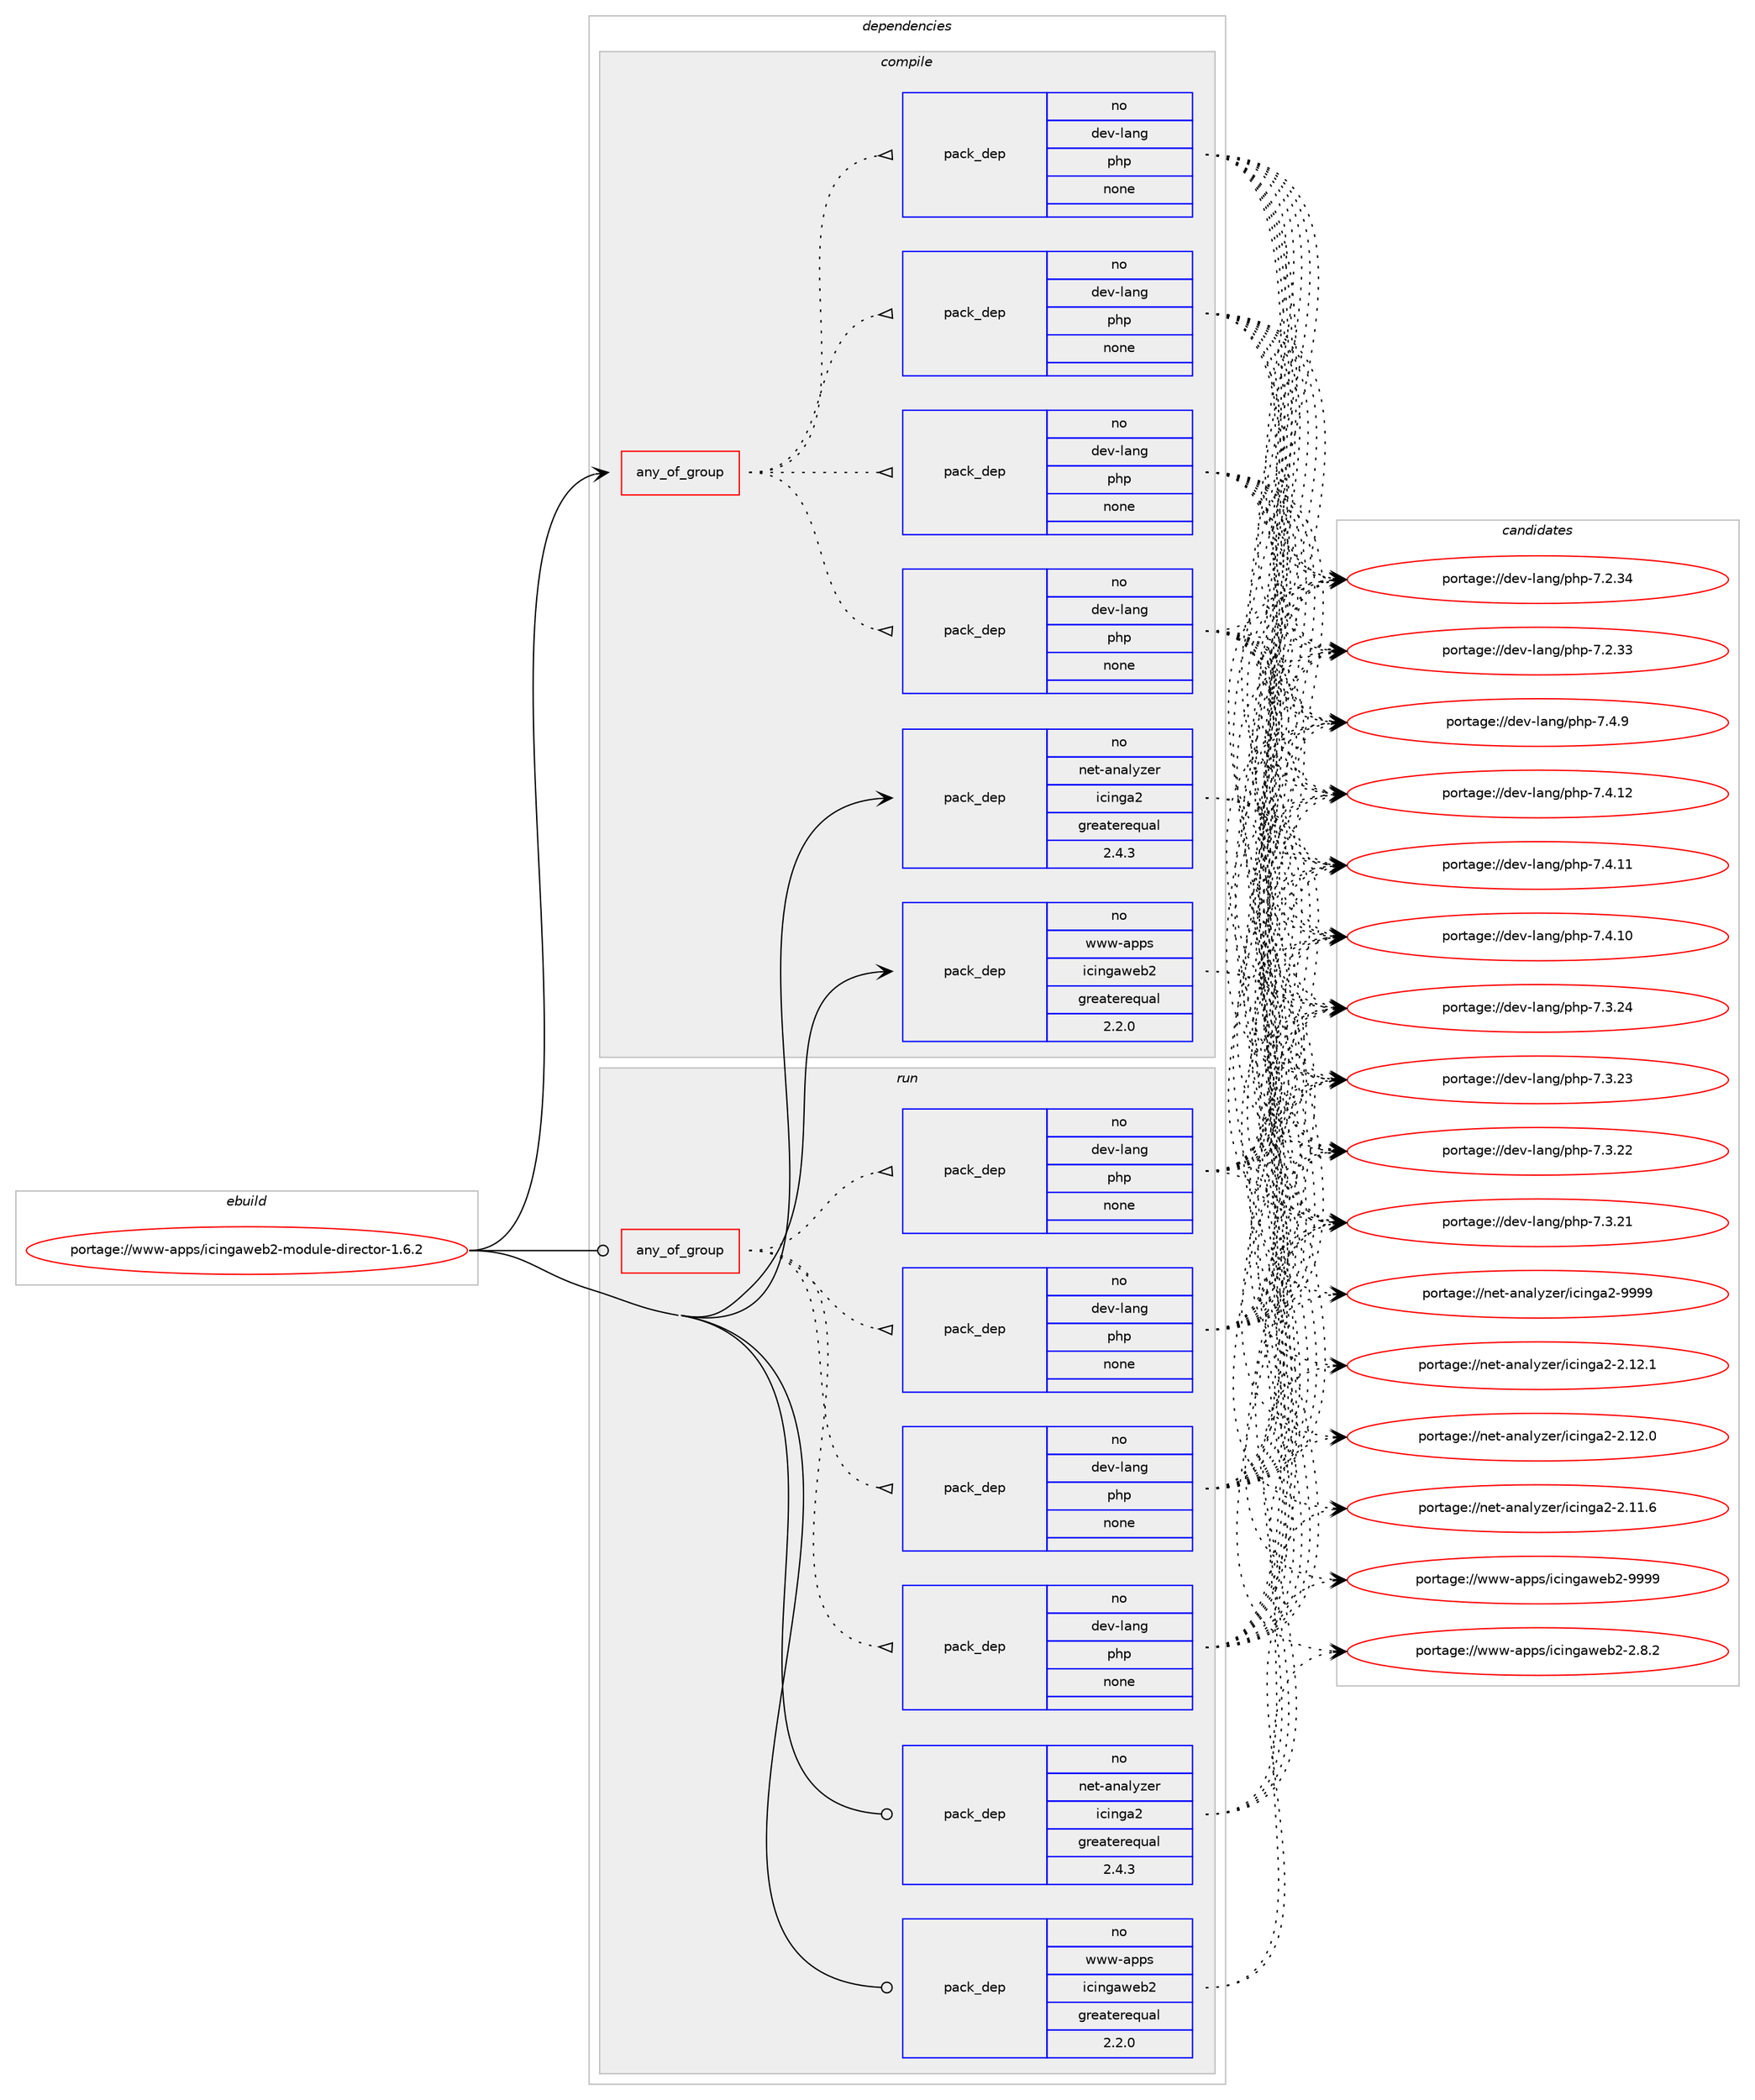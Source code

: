 digraph prolog {

# *************
# Graph options
# *************

newrank=true;
concentrate=true;
compound=true;
graph [rankdir=LR,fontname=Helvetica,fontsize=10,ranksep=1.5];#, ranksep=2.5, nodesep=0.2];
edge  [arrowhead=vee];
node  [fontname=Helvetica,fontsize=10];

# **********
# The ebuild
# **********

subgraph cluster_leftcol {
color=gray;
rank=same;
label=<<i>ebuild</i>>;
id [label="portage://www-apps/icingaweb2-module-director-1.6.2", color=red, width=4, href="../www-apps/icingaweb2-module-director-1.6.2.svg"];
}

# ****************
# The dependencies
# ****************

subgraph cluster_midcol {
color=gray;
label=<<i>dependencies</i>>;
subgraph cluster_compile {
fillcolor="#eeeeee";
style=filled;
label=<<i>compile</i>>;
subgraph any8 {
dependency1223 [label=<<TABLE BORDER="0" CELLBORDER="1" CELLSPACING="0" CELLPADDING="4"><TR><TD CELLPADDING="10">any_of_group</TD></TR></TABLE>>, shape=none, color=red];subgraph pack1131 {
dependency1224 [label=<<TABLE BORDER="0" CELLBORDER="1" CELLSPACING="0" CELLPADDING="4" WIDTH="220"><TR><TD ROWSPAN="6" CELLPADDING="30">pack_dep</TD></TR><TR><TD WIDTH="110">no</TD></TR><TR><TD>dev-lang</TD></TR><TR><TD>php</TD></TR><TR><TD>none</TD></TR><TR><TD></TD></TR></TABLE>>, shape=none, color=blue];
}
dependency1223:e -> dependency1224:w [weight=20,style="dotted",arrowhead="oinv"];
subgraph pack1132 {
dependency1225 [label=<<TABLE BORDER="0" CELLBORDER="1" CELLSPACING="0" CELLPADDING="4" WIDTH="220"><TR><TD ROWSPAN="6" CELLPADDING="30">pack_dep</TD></TR><TR><TD WIDTH="110">no</TD></TR><TR><TD>dev-lang</TD></TR><TR><TD>php</TD></TR><TR><TD>none</TD></TR><TR><TD></TD></TR></TABLE>>, shape=none, color=blue];
}
dependency1223:e -> dependency1225:w [weight=20,style="dotted",arrowhead="oinv"];
subgraph pack1133 {
dependency1226 [label=<<TABLE BORDER="0" CELLBORDER="1" CELLSPACING="0" CELLPADDING="4" WIDTH="220"><TR><TD ROWSPAN="6" CELLPADDING="30">pack_dep</TD></TR><TR><TD WIDTH="110">no</TD></TR><TR><TD>dev-lang</TD></TR><TR><TD>php</TD></TR><TR><TD>none</TD></TR><TR><TD></TD></TR></TABLE>>, shape=none, color=blue];
}
dependency1223:e -> dependency1226:w [weight=20,style="dotted",arrowhead="oinv"];
subgraph pack1134 {
dependency1227 [label=<<TABLE BORDER="0" CELLBORDER="1" CELLSPACING="0" CELLPADDING="4" WIDTH="220"><TR><TD ROWSPAN="6" CELLPADDING="30">pack_dep</TD></TR><TR><TD WIDTH="110">no</TD></TR><TR><TD>dev-lang</TD></TR><TR><TD>php</TD></TR><TR><TD>none</TD></TR><TR><TD></TD></TR></TABLE>>, shape=none, color=blue];
}
dependency1223:e -> dependency1227:w [weight=20,style="dotted",arrowhead="oinv"];
}
id:e -> dependency1223:w [weight=20,style="solid",arrowhead="vee"];
subgraph pack1135 {
dependency1228 [label=<<TABLE BORDER="0" CELLBORDER="1" CELLSPACING="0" CELLPADDING="4" WIDTH="220"><TR><TD ROWSPAN="6" CELLPADDING="30">pack_dep</TD></TR><TR><TD WIDTH="110">no</TD></TR><TR><TD>net-analyzer</TD></TR><TR><TD>icinga2</TD></TR><TR><TD>greaterequal</TD></TR><TR><TD>2.4.3</TD></TR></TABLE>>, shape=none, color=blue];
}
id:e -> dependency1228:w [weight=20,style="solid",arrowhead="vee"];
subgraph pack1136 {
dependency1229 [label=<<TABLE BORDER="0" CELLBORDER="1" CELLSPACING="0" CELLPADDING="4" WIDTH="220"><TR><TD ROWSPAN="6" CELLPADDING="30">pack_dep</TD></TR><TR><TD WIDTH="110">no</TD></TR><TR><TD>www-apps</TD></TR><TR><TD>icingaweb2</TD></TR><TR><TD>greaterequal</TD></TR><TR><TD>2.2.0</TD></TR></TABLE>>, shape=none, color=blue];
}
id:e -> dependency1229:w [weight=20,style="solid",arrowhead="vee"];
}
subgraph cluster_compileandrun {
fillcolor="#eeeeee";
style=filled;
label=<<i>compile and run</i>>;
}
subgraph cluster_run {
fillcolor="#eeeeee";
style=filled;
label=<<i>run</i>>;
subgraph any9 {
dependency1230 [label=<<TABLE BORDER="0" CELLBORDER="1" CELLSPACING="0" CELLPADDING="4"><TR><TD CELLPADDING="10">any_of_group</TD></TR></TABLE>>, shape=none, color=red];subgraph pack1137 {
dependency1231 [label=<<TABLE BORDER="0" CELLBORDER="1" CELLSPACING="0" CELLPADDING="4" WIDTH="220"><TR><TD ROWSPAN="6" CELLPADDING="30">pack_dep</TD></TR><TR><TD WIDTH="110">no</TD></TR><TR><TD>dev-lang</TD></TR><TR><TD>php</TD></TR><TR><TD>none</TD></TR><TR><TD></TD></TR></TABLE>>, shape=none, color=blue];
}
dependency1230:e -> dependency1231:w [weight=20,style="dotted",arrowhead="oinv"];
subgraph pack1138 {
dependency1232 [label=<<TABLE BORDER="0" CELLBORDER="1" CELLSPACING="0" CELLPADDING="4" WIDTH="220"><TR><TD ROWSPAN="6" CELLPADDING="30">pack_dep</TD></TR><TR><TD WIDTH="110">no</TD></TR><TR><TD>dev-lang</TD></TR><TR><TD>php</TD></TR><TR><TD>none</TD></TR><TR><TD></TD></TR></TABLE>>, shape=none, color=blue];
}
dependency1230:e -> dependency1232:w [weight=20,style="dotted",arrowhead="oinv"];
subgraph pack1139 {
dependency1233 [label=<<TABLE BORDER="0" CELLBORDER="1" CELLSPACING="0" CELLPADDING="4" WIDTH="220"><TR><TD ROWSPAN="6" CELLPADDING="30">pack_dep</TD></TR><TR><TD WIDTH="110">no</TD></TR><TR><TD>dev-lang</TD></TR><TR><TD>php</TD></TR><TR><TD>none</TD></TR><TR><TD></TD></TR></TABLE>>, shape=none, color=blue];
}
dependency1230:e -> dependency1233:w [weight=20,style="dotted",arrowhead="oinv"];
subgraph pack1140 {
dependency1234 [label=<<TABLE BORDER="0" CELLBORDER="1" CELLSPACING="0" CELLPADDING="4" WIDTH="220"><TR><TD ROWSPAN="6" CELLPADDING="30">pack_dep</TD></TR><TR><TD WIDTH="110">no</TD></TR><TR><TD>dev-lang</TD></TR><TR><TD>php</TD></TR><TR><TD>none</TD></TR><TR><TD></TD></TR></TABLE>>, shape=none, color=blue];
}
dependency1230:e -> dependency1234:w [weight=20,style="dotted",arrowhead="oinv"];
}
id:e -> dependency1230:w [weight=20,style="solid",arrowhead="odot"];
subgraph pack1141 {
dependency1235 [label=<<TABLE BORDER="0" CELLBORDER="1" CELLSPACING="0" CELLPADDING="4" WIDTH="220"><TR><TD ROWSPAN="6" CELLPADDING="30">pack_dep</TD></TR><TR><TD WIDTH="110">no</TD></TR><TR><TD>net-analyzer</TD></TR><TR><TD>icinga2</TD></TR><TR><TD>greaterequal</TD></TR><TR><TD>2.4.3</TD></TR></TABLE>>, shape=none, color=blue];
}
id:e -> dependency1235:w [weight=20,style="solid",arrowhead="odot"];
subgraph pack1142 {
dependency1236 [label=<<TABLE BORDER="0" CELLBORDER="1" CELLSPACING="0" CELLPADDING="4" WIDTH="220"><TR><TD ROWSPAN="6" CELLPADDING="30">pack_dep</TD></TR><TR><TD WIDTH="110">no</TD></TR><TR><TD>www-apps</TD></TR><TR><TD>icingaweb2</TD></TR><TR><TD>greaterequal</TD></TR><TR><TD>2.2.0</TD></TR></TABLE>>, shape=none, color=blue];
}
id:e -> dependency1236:w [weight=20,style="solid",arrowhead="odot"];
}
}

# **************
# The candidates
# **************

subgraph cluster_choices {
rank=same;
color=gray;
label=<<i>candidates</i>>;

subgraph choice1131 {
color=black;
nodesep=1;
choice100101118451089711010347112104112455546524657 [label="portage://dev-lang/php-7.4.9", color=red, width=4,href="../dev-lang/php-7.4.9.svg"];
choice10010111845108971101034711210411245554652464950 [label="portage://dev-lang/php-7.4.12", color=red, width=4,href="../dev-lang/php-7.4.12.svg"];
choice10010111845108971101034711210411245554652464949 [label="portage://dev-lang/php-7.4.11", color=red, width=4,href="../dev-lang/php-7.4.11.svg"];
choice10010111845108971101034711210411245554652464948 [label="portage://dev-lang/php-7.4.10", color=red, width=4,href="../dev-lang/php-7.4.10.svg"];
choice10010111845108971101034711210411245554651465052 [label="portage://dev-lang/php-7.3.24", color=red, width=4,href="../dev-lang/php-7.3.24.svg"];
choice10010111845108971101034711210411245554651465051 [label="portage://dev-lang/php-7.3.23", color=red, width=4,href="../dev-lang/php-7.3.23.svg"];
choice10010111845108971101034711210411245554651465050 [label="portage://dev-lang/php-7.3.22", color=red, width=4,href="../dev-lang/php-7.3.22.svg"];
choice10010111845108971101034711210411245554651465049 [label="portage://dev-lang/php-7.3.21", color=red, width=4,href="../dev-lang/php-7.3.21.svg"];
choice10010111845108971101034711210411245554650465152 [label="portage://dev-lang/php-7.2.34", color=red, width=4,href="../dev-lang/php-7.2.34.svg"];
choice10010111845108971101034711210411245554650465151 [label="portage://dev-lang/php-7.2.33", color=red, width=4,href="../dev-lang/php-7.2.33.svg"];
dependency1224:e -> choice100101118451089711010347112104112455546524657:w [style=dotted,weight="100"];
dependency1224:e -> choice10010111845108971101034711210411245554652464950:w [style=dotted,weight="100"];
dependency1224:e -> choice10010111845108971101034711210411245554652464949:w [style=dotted,weight="100"];
dependency1224:e -> choice10010111845108971101034711210411245554652464948:w [style=dotted,weight="100"];
dependency1224:e -> choice10010111845108971101034711210411245554651465052:w [style=dotted,weight="100"];
dependency1224:e -> choice10010111845108971101034711210411245554651465051:w [style=dotted,weight="100"];
dependency1224:e -> choice10010111845108971101034711210411245554651465050:w [style=dotted,weight="100"];
dependency1224:e -> choice10010111845108971101034711210411245554651465049:w [style=dotted,weight="100"];
dependency1224:e -> choice10010111845108971101034711210411245554650465152:w [style=dotted,weight="100"];
dependency1224:e -> choice10010111845108971101034711210411245554650465151:w [style=dotted,weight="100"];
}
subgraph choice1132 {
color=black;
nodesep=1;
choice100101118451089711010347112104112455546524657 [label="portage://dev-lang/php-7.4.9", color=red, width=4,href="../dev-lang/php-7.4.9.svg"];
choice10010111845108971101034711210411245554652464950 [label="portage://dev-lang/php-7.4.12", color=red, width=4,href="../dev-lang/php-7.4.12.svg"];
choice10010111845108971101034711210411245554652464949 [label="portage://dev-lang/php-7.4.11", color=red, width=4,href="../dev-lang/php-7.4.11.svg"];
choice10010111845108971101034711210411245554652464948 [label="portage://dev-lang/php-7.4.10", color=red, width=4,href="../dev-lang/php-7.4.10.svg"];
choice10010111845108971101034711210411245554651465052 [label="portage://dev-lang/php-7.3.24", color=red, width=4,href="../dev-lang/php-7.3.24.svg"];
choice10010111845108971101034711210411245554651465051 [label="portage://dev-lang/php-7.3.23", color=red, width=4,href="../dev-lang/php-7.3.23.svg"];
choice10010111845108971101034711210411245554651465050 [label="portage://dev-lang/php-7.3.22", color=red, width=4,href="../dev-lang/php-7.3.22.svg"];
choice10010111845108971101034711210411245554651465049 [label="portage://dev-lang/php-7.3.21", color=red, width=4,href="../dev-lang/php-7.3.21.svg"];
choice10010111845108971101034711210411245554650465152 [label="portage://dev-lang/php-7.2.34", color=red, width=4,href="../dev-lang/php-7.2.34.svg"];
choice10010111845108971101034711210411245554650465151 [label="portage://dev-lang/php-7.2.33", color=red, width=4,href="../dev-lang/php-7.2.33.svg"];
dependency1225:e -> choice100101118451089711010347112104112455546524657:w [style=dotted,weight="100"];
dependency1225:e -> choice10010111845108971101034711210411245554652464950:w [style=dotted,weight="100"];
dependency1225:e -> choice10010111845108971101034711210411245554652464949:w [style=dotted,weight="100"];
dependency1225:e -> choice10010111845108971101034711210411245554652464948:w [style=dotted,weight="100"];
dependency1225:e -> choice10010111845108971101034711210411245554651465052:w [style=dotted,weight="100"];
dependency1225:e -> choice10010111845108971101034711210411245554651465051:w [style=dotted,weight="100"];
dependency1225:e -> choice10010111845108971101034711210411245554651465050:w [style=dotted,weight="100"];
dependency1225:e -> choice10010111845108971101034711210411245554651465049:w [style=dotted,weight="100"];
dependency1225:e -> choice10010111845108971101034711210411245554650465152:w [style=dotted,weight="100"];
dependency1225:e -> choice10010111845108971101034711210411245554650465151:w [style=dotted,weight="100"];
}
subgraph choice1133 {
color=black;
nodesep=1;
choice100101118451089711010347112104112455546524657 [label="portage://dev-lang/php-7.4.9", color=red, width=4,href="../dev-lang/php-7.4.9.svg"];
choice10010111845108971101034711210411245554652464950 [label="portage://dev-lang/php-7.4.12", color=red, width=4,href="../dev-lang/php-7.4.12.svg"];
choice10010111845108971101034711210411245554652464949 [label="portage://dev-lang/php-7.4.11", color=red, width=4,href="../dev-lang/php-7.4.11.svg"];
choice10010111845108971101034711210411245554652464948 [label="portage://dev-lang/php-7.4.10", color=red, width=4,href="../dev-lang/php-7.4.10.svg"];
choice10010111845108971101034711210411245554651465052 [label="portage://dev-lang/php-7.3.24", color=red, width=4,href="../dev-lang/php-7.3.24.svg"];
choice10010111845108971101034711210411245554651465051 [label="portage://dev-lang/php-7.3.23", color=red, width=4,href="../dev-lang/php-7.3.23.svg"];
choice10010111845108971101034711210411245554651465050 [label="portage://dev-lang/php-7.3.22", color=red, width=4,href="../dev-lang/php-7.3.22.svg"];
choice10010111845108971101034711210411245554651465049 [label="portage://dev-lang/php-7.3.21", color=red, width=4,href="../dev-lang/php-7.3.21.svg"];
choice10010111845108971101034711210411245554650465152 [label="portage://dev-lang/php-7.2.34", color=red, width=4,href="../dev-lang/php-7.2.34.svg"];
choice10010111845108971101034711210411245554650465151 [label="portage://dev-lang/php-7.2.33", color=red, width=4,href="../dev-lang/php-7.2.33.svg"];
dependency1226:e -> choice100101118451089711010347112104112455546524657:w [style=dotted,weight="100"];
dependency1226:e -> choice10010111845108971101034711210411245554652464950:w [style=dotted,weight="100"];
dependency1226:e -> choice10010111845108971101034711210411245554652464949:w [style=dotted,weight="100"];
dependency1226:e -> choice10010111845108971101034711210411245554652464948:w [style=dotted,weight="100"];
dependency1226:e -> choice10010111845108971101034711210411245554651465052:w [style=dotted,weight="100"];
dependency1226:e -> choice10010111845108971101034711210411245554651465051:w [style=dotted,weight="100"];
dependency1226:e -> choice10010111845108971101034711210411245554651465050:w [style=dotted,weight="100"];
dependency1226:e -> choice10010111845108971101034711210411245554651465049:w [style=dotted,weight="100"];
dependency1226:e -> choice10010111845108971101034711210411245554650465152:w [style=dotted,weight="100"];
dependency1226:e -> choice10010111845108971101034711210411245554650465151:w [style=dotted,weight="100"];
}
subgraph choice1134 {
color=black;
nodesep=1;
choice100101118451089711010347112104112455546524657 [label="portage://dev-lang/php-7.4.9", color=red, width=4,href="../dev-lang/php-7.4.9.svg"];
choice10010111845108971101034711210411245554652464950 [label="portage://dev-lang/php-7.4.12", color=red, width=4,href="../dev-lang/php-7.4.12.svg"];
choice10010111845108971101034711210411245554652464949 [label="portage://dev-lang/php-7.4.11", color=red, width=4,href="../dev-lang/php-7.4.11.svg"];
choice10010111845108971101034711210411245554652464948 [label="portage://dev-lang/php-7.4.10", color=red, width=4,href="../dev-lang/php-7.4.10.svg"];
choice10010111845108971101034711210411245554651465052 [label="portage://dev-lang/php-7.3.24", color=red, width=4,href="../dev-lang/php-7.3.24.svg"];
choice10010111845108971101034711210411245554651465051 [label="portage://dev-lang/php-7.3.23", color=red, width=4,href="../dev-lang/php-7.3.23.svg"];
choice10010111845108971101034711210411245554651465050 [label="portage://dev-lang/php-7.3.22", color=red, width=4,href="../dev-lang/php-7.3.22.svg"];
choice10010111845108971101034711210411245554651465049 [label="portage://dev-lang/php-7.3.21", color=red, width=4,href="../dev-lang/php-7.3.21.svg"];
choice10010111845108971101034711210411245554650465152 [label="portage://dev-lang/php-7.2.34", color=red, width=4,href="../dev-lang/php-7.2.34.svg"];
choice10010111845108971101034711210411245554650465151 [label="portage://dev-lang/php-7.2.33", color=red, width=4,href="../dev-lang/php-7.2.33.svg"];
dependency1227:e -> choice100101118451089711010347112104112455546524657:w [style=dotted,weight="100"];
dependency1227:e -> choice10010111845108971101034711210411245554652464950:w [style=dotted,weight="100"];
dependency1227:e -> choice10010111845108971101034711210411245554652464949:w [style=dotted,weight="100"];
dependency1227:e -> choice10010111845108971101034711210411245554652464948:w [style=dotted,weight="100"];
dependency1227:e -> choice10010111845108971101034711210411245554651465052:w [style=dotted,weight="100"];
dependency1227:e -> choice10010111845108971101034711210411245554651465051:w [style=dotted,weight="100"];
dependency1227:e -> choice10010111845108971101034711210411245554651465050:w [style=dotted,weight="100"];
dependency1227:e -> choice10010111845108971101034711210411245554651465049:w [style=dotted,weight="100"];
dependency1227:e -> choice10010111845108971101034711210411245554650465152:w [style=dotted,weight="100"];
dependency1227:e -> choice10010111845108971101034711210411245554650465151:w [style=dotted,weight="100"];
}
subgraph choice1135 {
color=black;
nodesep=1;
choice110101116459711097108121122101114471059910511010397504557575757 [label="portage://net-analyzer/icinga2-9999", color=red, width=4,href="../net-analyzer/icinga2-9999.svg"];
choice1101011164597110971081211221011144710599105110103975045504649504649 [label="portage://net-analyzer/icinga2-2.12.1", color=red, width=4,href="../net-analyzer/icinga2-2.12.1.svg"];
choice1101011164597110971081211221011144710599105110103975045504649504648 [label="portage://net-analyzer/icinga2-2.12.0", color=red, width=4,href="../net-analyzer/icinga2-2.12.0.svg"];
choice1101011164597110971081211221011144710599105110103975045504649494654 [label="portage://net-analyzer/icinga2-2.11.6", color=red, width=4,href="../net-analyzer/icinga2-2.11.6.svg"];
dependency1228:e -> choice110101116459711097108121122101114471059910511010397504557575757:w [style=dotted,weight="100"];
dependency1228:e -> choice1101011164597110971081211221011144710599105110103975045504649504649:w [style=dotted,weight="100"];
dependency1228:e -> choice1101011164597110971081211221011144710599105110103975045504649504648:w [style=dotted,weight="100"];
dependency1228:e -> choice1101011164597110971081211221011144710599105110103975045504649494654:w [style=dotted,weight="100"];
}
subgraph choice1136 {
color=black;
nodesep=1;
choice119119119459711211211547105991051101039711910198504557575757 [label="portage://www-apps/icingaweb2-9999", color=red, width=4,href="../www-apps/icingaweb2-9999.svg"];
choice11911911945971121121154710599105110103971191019850455046564650 [label="portage://www-apps/icingaweb2-2.8.2", color=red, width=4,href="../www-apps/icingaweb2-2.8.2.svg"];
dependency1229:e -> choice119119119459711211211547105991051101039711910198504557575757:w [style=dotted,weight="100"];
dependency1229:e -> choice11911911945971121121154710599105110103971191019850455046564650:w [style=dotted,weight="100"];
}
subgraph choice1137 {
color=black;
nodesep=1;
choice100101118451089711010347112104112455546524657 [label="portage://dev-lang/php-7.4.9", color=red, width=4,href="../dev-lang/php-7.4.9.svg"];
choice10010111845108971101034711210411245554652464950 [label="portage://dev-lang/php-7.4.12", color=red, width=4,href="../dev-lang/php-7.4.12.svg"];
choice10010111845108971101034711210411245554652464949 [label="portage://dev-lang/php-7.4.11", color=red, width=4,href="../dev-lang/php-7.4.11.svg"];
choice10010111845108971101034711210411245554652464948 [label="portage://dev-lang/php-7.4.10", color=red, width=4,href="../dev-lang/php-7.4.10.svg"];
choice10010111845108971101034711210411245554651465052 [label="portage://dev-lang/php-7.3.24", color=red, width=4,href="../dev-lang/php-7.3.24.svg"];
choice10010111845108971101034711210411245554651465051 [label="portage://dev-lang/php-7.3.23", color=red, width=4,href="../dev-lang/php-7.3.23.svg"];
choice10010111845108971101034711210411245554651465050 [label="portage://dev-lang/php-7.3.22", color=red, width=4,href="../dev-lang/php-7.3.22.svg"];
choice10010111845108971101034711210411245554651465049 [label="portage://dev-lang/php-7.3.21", color=red, width=4,href="../dev-lang/php-7.3.21.svg"];
choice10010111845108971101034711210411245554650465152 [label="portage://dev-lang/php-7.2.34", color=red, width=4,href="../dev-lang/php-7.2.34.svg"];
choice10010111845108971101034711210411245554650465151 [label="portage://dev-lang/php-7.2.33", color=red, width=4,href="../dev-lang/php-7.2.33.svg"];
dependency1231:e -> choice100101118451089711010347112104112455546524657:w [style=dotted,weight="100"];
dependency1231:e -> choice10010111845108971101034711210411245554652464950:w [style=dotted,weight="100"];
dependency1231:e -> choice10010111845108971101034711210411245554652464949:w [style=dotted,weight="100"];
dependency1231:e -> choice10010111845108971101034711210411245554652464948:w [style=dotted,weight="100"];
dependency1231:e -> choice10010111845108971101034711210411245554651465052:w [style=dotted,weight="100"];
dependency1231:e -> choice10010111845108971101034711210411245554651465051:w [style=dotted,weight="100"];
dependency1231:e -> choice10010111845108971101034711210411245554651465050:w [style=dotted,weight="100"];
dependency1231:e -> choice10010111845108971101034711210411245554651465049:w [style=dotted,weight="100"];
dependency1231:e -> choice10010111845108971101034711210411245554650465152:w [style=dotted,weight="100"];
dependency1231:e -> choice10010111845108971101034711210411245554650465151:w [style=dotted,weight="100"];
}
subgraph choice1138 {
color=black;
nodesep=1;
choice100101118451089711010347112104112455546524657 [label="portage://dev-lang/php-7.4.9", color=red, width=4,href="../dev-lang/php-7.4.9.svg"];
choice10010111845108971101034711210411245554652464950 [label="portage://dev-lang/php-7.4.12", color=red, width=4,href="../dev-lang/php-7.4.12.svg"];
choice10010111845108971101034711210411245554652464949 [label="portage://dev-lang/php-7.4.11", color=red, width=4,href="../dev-lang/php-7.4.11.svg"];
choice10010111845108971101034711210411245554652464948 [label="portage://dev-lang/php-7.4.10", color=red, width=4,href="../dev-lang/php-7.4.10.svg"];
choice10010111845108971101034711210411245554651465052 [label="portage://dev-lang/php-7.3.24", color=red, width=4,href="../dev-lang/php-7.3.24.svg"];
choice10010111845108971101034711210411245554651465051 [label="portage://dev-lang/php-7.3.23", color=red, width=4,href="../dev-lang/php-7.3.23.svg"];
choice10010111845108971101034711210411245554651465050 [label="portage://dev-lang/php-7.3.22", color=red, width=4,href="../dev-lang/php-7.3.22.svg"];
choice10010111845108971101034711210411245554651465049 [label="portage://dev-lang/php-7.3.21", color=red, width=4,href="../dev-lang/php-7.3.21.svg"];
choice10010111845108971101034711210411245554650465152 [label="portage://dev-lang/php-7.2.34", color=red, width=4,href="../dev-lang/php-7.2.34.svg"];
choice10010111845108971101034711210411245554650465151 [label="portage://dev-lang/php-7.2.33", color=red, width=4,href="../dev-lang/php-7.2.33.svg"];
dependency1232:e -> choice100101118451089711010347112104112455546524657:w [style=dotted,weight="100"];
dependency1232:e -> choice10010111845108971101034711210411245554652464950:w [style=dotted,weight="100"];
dependency1232:e -> choice10010111845108971101034711210411245554652464949:w [style=dotted,weight="100"];
dependency1232:e -> choice10010111845108971101034711210411245554652464948:w [style=dotted,weight="100"];
dependency1232:e -> choice10010111845108971101034711210411245554651465052:w [style=dotted,weight="100"];
dependency1232:e -> choice10010111845108971101034711210411245554651465051:w [style=dotted,weight="100"];
dependency1232:e -> choice10010111845108971101034711210411245554651465050:w [style=dotted,weight="100"];
dependency1232:e -> choice10010111845108971101034711210411245554651465049:w [style=dotted,weight="100"];
dependency1232:e -> choice10010111845108971101034711210411245554650465152:w [style=dotted,weight="100"];
dependency1232:e -> choice10010111845108971101034711210411245554650465151:w [style=dotted,weight="100"];
}
subgraph choice1139 {
color=black;
nodesep=1;
choice100101118451089711010347112104112455546524657 [label="portage://dev-lang/php-7.4.9", color=red, width=4,href="../dev-lang/php-7.4.9.svg"];
choice10010111845108971101034711210411245554652464950 [label="portage://dev-lang/php-7.4.12", color=red, width=4,href="../dev-lang/php-7.4.12.svg"];
choice10010111845108971101034711210411245554652464949 [label="portage://dev-lang/php-7.4.11", color=red, width=4,href="../dev-lang/php-7.4.11.svg"];
choice10010111845108971101034711210411245554652464948 [label="portage://dev-lang/php-7.4.10", color=red, width=4,href="../dev-lang/php-7.4.10.svg"];
choice10010111845108971101034711210411245554651465052 [label="portage://dev-lang/php-7.3.24", color=red, width=4,href="../dev-lang/php-7.3.24.svg"];
choice10010111845108971101034711210411245554651465051 [label="portage://dev-lang/php-7.3.23", color=red, width=4,href="../dev-lang/php-7.3.23.svg"];
choice10010111845108971101034711210411245554651465050 [label="portage://dev-lang/php-7.3.22", color=red, width=4,href="../dev-lang/php-7.3.22.svg"];
choice10010111845108971101034711210411245554651465049 [label="portage://dev-lang/php-7.3.21", color=red, width=4,href="../dev-lang/php-7.3.21.svg"];
choice10010111845108971101034711210411245554650465152 [label="portage://dev-lang/php-7.2.34", color=red, width=4,href="../dev-lang/php-7.2.34.svg"];
choice10010111845108971101034711210411245554650465151 [label="portage://dev-lang/php-7.2.33", color=red, width=4,href="../dev-lang/php-7.2.33.svg"];
dependency1233:e -> choice100101118451089711010347112104112455546524657:w [style=dotted,weight="100"];
dependency1233:e -> choice10010111845108971101034711210411245554652464950:w [style=dotted,weight="100"];
dependency1233:e -> choice10010111845108971101034711210411245554652464949:w [style=dotted,weight="100"];
dependency1233:e -> choice10010111845108971101034711210411245554652464948:w [style=dotted,weight="100"];
dependency1233:e -> choice10010111845108971101034711210411245554651465052:w [style=dotted,weight="100"];
dependency1233:e -> choice10010111845108971101034711210411245554651465051:w [style=dotted,weight="100"];
dependency1233:e -> choice10010111845108971101034711210411245554651465050:w [style=dotted,weight="100"];
dependency1233:e -> choice10010111845108971101034711210411245554651465049:w [style=dotted,weight="100"];
dependency1233:e -> choice10010111845108971101034711210411245554650465152:w [style=dotted,weight="100"];
dependency1233:e -> choice10010111845108971101034711210411245554650465151:w [style=dotted,weight="100"];
}
subgraph choice1140 {
color=black;
nodesep=1;
choice100101118451089711010347112104112455546524657 [label="portage://dev-lang/php-7.4.9", color=red, width=4,href="../dev-lang/php-7.4.9.svg"];
choice10010111845108971101034711210411245554652464950 [label="portage://dev-lang/php-7.4.12", color=red, width=4,href="../dev-lang/php-7.4.12.svg"];
choice10010111845108971101034711210411245554652464949 [label="portage://dev-lang/php-7.4.11", color=red, width=4,href="../dev-lang/php-7.4.11.svg"];
choice10010111845108971101034711210411245554652464948 [label="portage://dev-lang/php-7.4.10", color=red, width=4,href="../dev-lang/php-7.4.10.svg"];
choice10010111845108971101034711210411245554651465052 [label="portage://dev-lang/php-7.3.24", color=red, width=4,href="../dev-lang/php-7.3.24.svg"];
choice10010111845108971101034711210411245554651465051 [label="portage://dev-lang/php-7.3.23", color=red, width=4,href="../dev-lang/php-7.3.23.svg"];
choice10010111845108971101034711210411245554651465050 [label="portage://dev-lang/php-7.3.22", color=red, width=4,href="../dev-lang/php-7.3.22.svg"];
choice10010111845108971101034711210411245554651465049 [label="portage://dev-lang/php-7.3.21", color=red, width=4,href="../dev-lang/php-7.3.21.svg"];
choice10010111845108971101034711210411245554650465152 [label="portage://dev-lang/php-7.2.34", color=red, width=4,href="../dev-lang/php-7.2.34.svg"];
choice10010111845108971101034711210411245554650465151 [label="portage://dev-lang/php-7.2.33", color=red, width=4,href="../dev-lang/php-7.2.33.svg"];
dependency1234:e -> choice100101118451089711010347112104112455546524657:w [style=dotted,weight="100"];
dependency1234:e -> choice10010111845108971101034711210411245554652464950:w [style=dotted,weight="100"];
dependency1234:e -> choice10010111845108971101034711210411245554652464949:w [style=dotted,weight="100"];
dependency1234:e -> choice10010111845108971101034711210411245554652464948:w [style=dotted,weight="100"];
dependency1234:e -> choice10010111845108971101034711210411245554651465052:w [style=dotted,weight="100"];
dependency1234:e -> choice10010111845108971101034711210411245554651465051:w [style=dotted,weight="100"];
dependency1234:e -> choice10010111845108971101034711210411245554651465050:w [style=dotted,weight="100"];
dependency1234:e -> choice10010111845108971101034711210411245554651465049:w [style=dotted,weight="100"];
dependency1234:e -> choice10010111845108971101034711210411245554650465152:w [style=dotted,weight="100"];
dependency1234:e -> choice10010111845108971101034711210411245554650465151:w [style=dotted,weight="100"];
}
subgraph choice1141 {
color=black;
nodesep=1;
choice110101116459711097108121122101114471059910511010397504557575757 [label="portage://net-analyzer/icinga2-9999", color=red, width=4,href="../net-analyzer/icinga2-9999.svg"];
choice1101011164597110971081211221011144710599105110103975045504649504649 [label="portage://net-analyzer/icinga2-2.12.1", color=red, width=4,href="../net-analyzer/icinga2-2.12.1.svg"];
choice1101011164597110971081211221011144710599105110103975045504649504648 [label="portage://net-analyzer/icinga2-2.12.0", color=red, width=4,href="../net-analyzer/icinga2-2.12.0.svg"];
choice1101011164597110971081211221011144710599105110103975045504649494654 [label="portage://net-analyzer/icinga2-2.11.6", color=red, width=4,href="../net-analyzer/icinga2-2.11.6.svg"];
dependency1235:e -> choice110101116459711097108121122101114471059910511010397504557575757:w [style=dotted,weight="100"];
dependency1235:e -> choice1101011164597110971081211221011144710599105110103975045504649504649:w [style=dotted,weight="100"];
dependency1235:e -> choice1101011164597110971081211221011144710599105110103975045504649504648:w [style=dotted,weight="100"];
dependency1235:e -> choice1101011164597110971081211221011144710599105110103975045504649494654:w [style=dotted,weight="100"];
}
subgraph choice1142 {
color=black;
nodesep=1;
choice119119119459711211211547105991051101039711910198504557575757 [label="portage://www-apps/icingaweb2-9999", color=red, width=4,href="../www-apps/icingaweb2-9999.svg"];
choice11911911945971121121154710599105110103971191019850455046564650 [label="portage://www-apps/icingaweb2-2.8.2", color=red, width=4,href="../www-apps/icingaweb2-2.8.2.svg"];
dependency1236:e -> choice119119119459711211211547105991051101039711910198504557575757:w [style=dotted,weight="100"];
dependency1236:e -> choice11911911945971121121154710599105110103971191019850455046564650:w [style=dotted,weight="100"];
}
}

}
